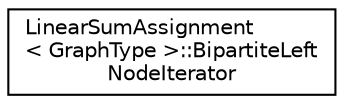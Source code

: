 digraph "Graphical Class Hierarchy"
{
 // LATEX_PDF_SIZE
  edge [fontname="Helvetica",fontsize="10",labelfontname="Helvetica",labelfontsize="10"];
  node [fontname="Helvetica",fontsize="10",shape=record];
  rankdir="LR";
  Node0 [label="LinearSumAssignment\l\< GraphType \>::BipartiteLeft\lNodeIterator",height=0.2,width=0.4,color="black", fillcolor="white", style="filled",URL="$classoperations__research_1_1_linear_sum_assignment_1_1_bipartite_left_node_iterator.html",tooltip=" "];
}
